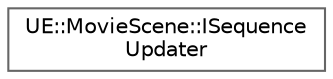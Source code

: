 digraph "Graphical Class Hierarchy"
{
 // INTERACTIVE_SVG=YES
 // LATEX_PDF_SIZE
  bgcolor="transparent";
  edge [fontname=Helvetica,fontsize=10,labelfontname=Helvetica,labelfontsize=10];
  node [fontname=Helvetica,fontsize=10,shape=box,height=0.2,width=0.4];
  rankdir="LR";
  Node0 [id="Node000000",label="UE::MovieScene::ISequence\lUpdater",height=0.2,width=0.4,color="grey40", fillcolor="white", style="filled",URL="$d4/daf/structUE_1_1MovieScene_1_1ISequenceUpdater.html",tooltip="Interface for an object that will update a sequence based on the current context."];
}
